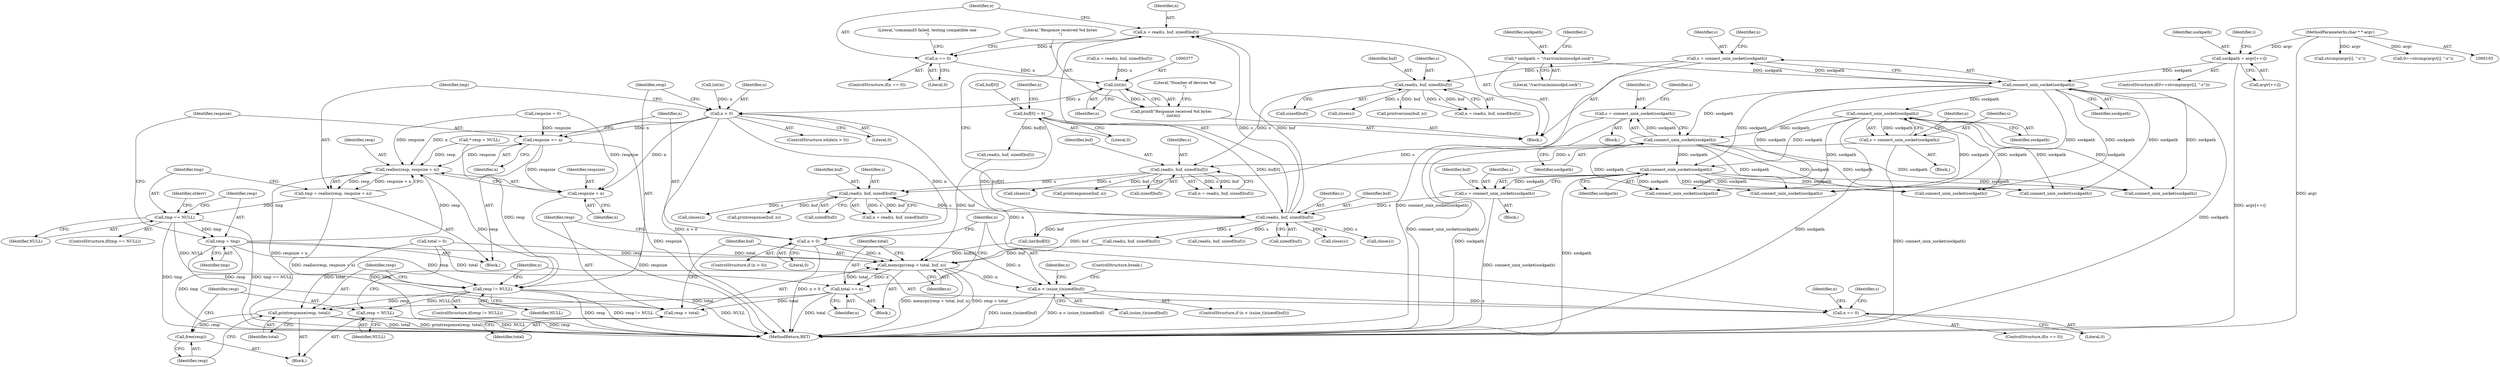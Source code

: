 digraph "0_miniupnp_b238cade9a173c6f751a34acf8ccff838a62aa47_0@API" {
"1000339" [label="(Call,n = read(s, buf, sizeof(buf)))"];
"1000341" [label="(Call,read(s, buf, sizeof(buf)))"];
"1000304" [label="(Call,read(s, buf, sizeof(buf)))"];
"1000290" [label="(Call,s = connect_unix_socket(sockpath))"];
"1000292" [label="(Call,connect_unix_socket(sockpath))"];
"1000258" [label="(Call,connect_unix_socket(sockpath))"];
"1000222" [label="(Call,connect_unix_socket(sockpath))"];
"1000159" [label="(Call,* sockpath = \"/var/run/minissdpd.sock\")"];
"1000182" [label="(Call,sockpath = argv[++i])"];
"1000105" [label="(MethodParameterIn,char * * argv)"];
"1000270" [label="(Call,read(s, buf, sizeof(buf)))"];
"1000232" [label="(Call,read(s, buf, sizeof(buf)))"];
"1000220" [label="(Call,s = connect_unix_socket(sockpath))"];
"1000256" [label="(Call,s = connect_unix_socket(sockpath))"];
"1000324" [label="(Call,s = connect_unix_socket(sockpath))"];
"1000326" [label="(Call,connect_unix_socket(sockpath))"];
"1000328" [label="(Call,buf[0] = 0)"];
"1000347" [label="(Call,n == 0)"];
"1000376" [label="(Call,(int)n)"];
"1000374" [label="(Call,printf(\"Response received %d bytes\n\", (int)n))"];
"1000387" [label="(Call,n > 0)"];
"1000393" [label="(Call,realloc(resp, respsize + n))"];
"1000391" [label="(Call,tmp = realloc(resp, respsize + n))"];
"1000399" [label="(Call,tmp == NULL)"];
"1000407" [label="(Call,resp = tmp)"];
"1000418" [label="(Call,memcpy(resp + total, buf, n))"];
"1000424" [label="(Call,total += n)"];
"1000419" [label="(Call,resp + total)"];
"1000453" [label="(Call,printresponse(resp, total))"];
"1000456" [label="(Call,free(resp))"];
"1000428" [label="(Call,n < (ssize_t)sizeof(buf))"];
"1000462" [label="(Call,n == 0)"];
"1000449" [label="(Call,resp != NULL)"];
"1000458" [label="(Call,resp = NULL)"];
"1000395" [label="(Call,respsize + n)"];
"1000410" [label="(Call,respsize += n)"];
"1000414" [label="(Call,n > 0)"];
"1000400" [label="(Identifier,tmp)"];
"1000177" [label="(Call,strcmp(argv[i], \"-s\"))"];
"1000438" [label="(Call,read(s, buf, sizeof(buf)))"];
"1000388" [label="(Identifier,n)"];
"1000420" [label="(Identifier,resp)"];
"1000463" [label="(Identifier,n)"];
"1000367" [label="(Call,n = read(s, buf, sizeof(buf)))"];
"1000416" [label="(Literal,0)"];
"1000458" [label="(Call,resp = NULL)"];
"1000399" [label="(Call,tmp == NULL)"];
"1000386" [label="(ControlStructure,while(n > 0))"];
"1000257" [label="(Identifier,s)"];
"1000357" [label="(Call,connect_unix_socket(sockpath))"];
"1000417" [label="(Block,)"];
"1000272" [label="(Identifier,buf)"];
"1000369" [label="(Call,read(s, buf, sizeof(buf)))"];
"1000183" [label="(Identifier,sockpath)"];
"1000302" [label="(Call,n = read(s, buf, sizeof(buf)))"];
"1000428" [label="(Call,n < (ssize_t)sizeof(buf))"];
"1000375" [label="(Literal,\"Response received %d bytes\n\")"];
"1000233" [label="(Identifier,s)"];
"1000332" [label="(Literal,0)"];
"1000473" [label="(Identifier,n)"];
"1000175" [label="(Call,0==strcmp(argv[i], \"-s\"))"];
"1000456" [label="(Call,free(resp))"];
"1000450" [label="(Identifier,resp)"];
"1000268" [label="(Call,n = read(s, buf, sizeof(buf)))"];
"1000325" [label="(Identifier,s)"];
"1000225" [label="(Identifier,n)"];
"1000470" [label="(Call,connect_unix_socket(sockpath))"];
"1000172" [label="(Identifier,i)"];
"1000426" [label="(Identifier,n)"];
"1000404" [label="(Identifier,stderr)"];
"1000486" [label="(Call,read(s, buf, sizeof(buf)))"];
"1000322" [label="(Call,close(s))"];
"1000222" [label="(Call,connect_unix_socket(sockpath))"];
"1000270" [label="(Call,read(s, buf, sizeof(buf)))"];
"1000339" [label="(Call,n = read(s, buf, sizeof(buf)))"];
"1000423" [label="(Identifier,n)"];
"1000460" [label="(Identifier,NULL)"];
"1000258" [label="(Call,connect_unix_socket(sockpath))"];
"1000330" [label="(Identifier,buf)"];
"1000329" [label="(Call,buf[0])"];
"1000324" [label="(Call,s = connect_unix_socket(sockpath))"];
"1000424" [label="(Call,total += n)"];
"1000381" [label="(Call,(int)buf[0])"];
"1000230" [label="(Call,n = read(s, buf, sizeof(buf)))"];
"1000429" [label="(Identifier,n)"];
"1000159" [label="(Call,* sockpath = \"/var/run/minissdpd.sock\")"];
"1000261" [label="(Identifier,n)"];
"1000105" [label="(MethodParameterIn,char * * argv)"];
"1000418" [label="(Call,memcpy(resp + total, buf, n))"];
"1000327" [label="(Identifier,sockpath)"];
"1000392" [label="(Identifier,tmp)"];
"1000419" [label="(Call,resp + total)"];
"1000341" [label="(Call,read(s, buf, sizeof(buf)))"];
"1000410" [label="(Call,respsize += n)"];
"1000415" [label="(Identifier,n)"];
"1000259" [label="(Identifier,sockpath)"];
"1000376" [label="(Call,(int)n)"];
"1000235" [label="(Call,sizeof(buf))"];
"1000387" [label="(Call,n > 0)"];
"1000306" [label="(Identifier,buf)"];
"1000326" [label="(Call,connect_unix_socket(sockpath))"];
"1000352" [label="(Literal,\"command3 failed, testing compatible one\n\")"];
"1000437" [label="(Identifier,n)"];
"1000287" [label="(Block,)"];
"1000232" [label="(Call,read(s, buf, sizeof(buf)))"];
"1000412" [label="(Identifier,n)"];
"1000396" [label="(Identifier,respsize)"];
"1000334" [label="(Identifier,n)"];
"1000305" [label="(Identifier,s)"];
"1000448" [label="(ControlStructure,if(resp != NULL))"];
"1000427" [label="(ControlStructure,if (n < (ssize_t)sizeof(buf)))"];
"1000393" [label="(Call,realloc(resp, respsize + n))"];
"1000451" [label="(Identifier,NULL)"];
"1000540" [label="(Call,connect_unix_socket(sockpath))"];
"1000459" [label="(Identifier,resp)"];
"1000161" [label="(Literal,\"/var/run/minissdpd.sock\")"];
"1000452" [label="(Block,)"];
"1000409" [label="(Identifier,tmp)"];
"1000254" [label="(Call,close(s))"];
"1000455" [label="(Identifier,total)"];
"1000461" [label="(ControlStructure,if(n == 0))"];
"1000291" [label="(Identifier,s)"];
"1000184" [label="(Call,argv[++i])"];
"1000411" [label="(Identifier,respsize)"];
"1000435" [label="(ControlStructure,break;)"];
"1000343" [label="(Identifier,buf)"];
"1000342" [label="(Identifier,s)"];
"1000314" [label="(Call,printresponse(buf, n))"];
"1000155" [label="(Call,total = 0)"];
"1000380" [label="(Literal,\"Number of devices %d\n\")"];
"1000292" [label="(Call,connect_unix_socket(sockpath))"];
"1000344" [label="(Call,sizeof(buf))"];
"1000234" [label="(Identifier,buf)"];
"1000374" [label="(Call,printf(\"Response received %d bytes\n\", (int)n))"];
"1000407" [label="(Call,resp = tmp)"];
"1000290" [label="(Call,s = connect_unix_socket(sockpath))"];
"1000346" [label="(ControlStructure,if(n == 0))"];
"1000271" [label="(Identifier,s)"];
"1000349" [label="(Literal,0)"];
"1000149" [label="(Call,respsize = 0)"];
"1000293" [label="(Identifier,sockpath)"];
"1000223" [label="(Identifier,sockpath)"];
"1000445" [label="(Call,(int)n)"];
"1000304" [label="(Call,read(s, buf, sizeof(buf)))"];
"1000401" [label="(Identifier,NULL)"];
"1000572" [label="(Call,connect_unix_socket(sockpath))"];
"1000467" [label="(Identifier,s)"];
"1000394" [label="(Identifier,resp)"];
"1000449" [label="(Call,resp != NULL)"];
"1000391" [label="(Call,tmp = realloc(resp, respsize + n))"];
"1000347" [label="(Call,n == 0)"];
"1000414" [label="(Call,n > 0)"];
"1000288" [label="(Call,close(s))"];
"1000464" [label="(Literal,0)"];
"1000378" [label="(Identifier,n)"];
"1000599" [label="(MethodReturn,RET)"];
"1000280" [label="(Call,printresponse(buf, n))"];
"1000348" [label="(Identifier,n)"];
"1000321" [label="(Block,)"];
"1000220" [label="(Call,s = connect_unix_socket(sockpath))"];
"1000454" [label="(Identifier,resp)"];
"1000389" [label="(Literal,0)"];
"1000295" [label="(Identifier,n)"];
"1000390" [label="(Block,)"];
"1000247" [label="(Call,printversion(buf, n))"];
"1000182" [label="(Call,sockpath = argv[++i])"];
"1000164" [label="(Identifier,i)"];
"1000174" [label="(ControlStructure,if(0==strcmp(argv[i], \"-s\")))"];
"1000508" [label="(Call,connect_unix_socket(sockpath))"];
"1000251" [label="(Block,)"];
"1000256" [label="(Call,s = connect_unix_socket(sockpath))"];
"1000453" [label="(Call,printresponse(resp, total))"];
"1000145" [label="(Call,* resp = NULL)"];
"1000408" [label="(Identifier,resp)"];
"1000395" [label="(Call,respsize + n)"];
"1000457" [label="(Identifier,resp)"];
"1000397" [label="(Identifier,n)"];
"1000328" [label="(Call,buf[0] = 0)"];
"1000466" [label="(Call,close(s))"];
"1000413" [label="(ControlStructure,if (n > 0))"];
"1000106" [label="(Block,)"];
"1000273" [label="(Call,sizeof(buf))"];
"1000221" [label="(Identifier,s)"];
"1000425" [label="(Identifier,total)"];
"1000340" [label="(Identifier,n)"];
"1000430" [label="(Call,(ssize_t)sizeof(buf))"];
"1000421" [label="(Identifier,total)"];
"1000398" [label="(ControlStructure,if(tmp == NULL))"];
"1000422" [label="(Identifier,buf)"];
"1000353" [label="(Call,close(s))"];
"1000307" [label="(Call,sizeof(buf))"];
"1000160" [label="(Identifier,sockpath)"];
"1000462" [label="(Call,n == 0)"];
"1000339" -> "1000106"  [label="AST: "];
"1000339" -> "1000341"  [label="CFG: "];
"1000340" -> "1000339"  [label="AST: "];
"1000341" -> "1000339"  [label="AST: "];
"1000348" -> "1000339"  [label="CFG: "];
"1000341" -> "1000339"  [label="DDG: s"];
"1000341" -> "1000339"  [label="DDG: buf"];
"1000339" -> "1000347"  [label="DDG: n"];
"1000341" -> "1000344"  [label="CFG: "];
"1000342" -> "1000341"  [label="AST: "];
"1000343" -> "1000341"  [label="AST: "];
"1000344" -> "1000341"  [label="AST: "];
"1000304" -> "1000341"  [label="DDG: s"];
"1000324" -> "1000341"  [label="DDG: s"];
"1000328" -> "1000341"  [label="DDG: buf[0]"];
"1000341" -> "1000353"  [label="DDG: s"];
"1000341" -> "1000381"  [label="DDG: buf"];
"1000341" -> "1000418"  [label="DDG: buf"];
"1000341" -> "1000438"  [label="DDG: s"];
"1000341" -> "1000466"  [label="DDG: s"];
"1000341" -> "1000486"  [label="DDG: s"];
"1000304" -> "1000302"  [label="AST: "];
"1000304" -> "1000307"  [label="CFG: "];
"1000305" -> "1000304"  [label="AST: "];
"1000306" -> "1000304"  [label="AST: "];
"1000307" -> "1000304"  [label="AST: "];
"1000302" -> "1000304"  [label="CFG: "];
"1000304" -> "1000302"  [label="DDG: s"];
"1000304" -> "1000302"  [label="DDG: buf"];
"1000290" -> "1000304"  [label="DDG: s"];
"1000270" -> "1000304"  [label="DDG: s"];
"1000304" -> "1000314"  [label="DDG: buf"];
"1000304" -> "1000322"  [label="DDG: s"];
"1000290" -> "1000287"  [label="AST: "];
"1000290" -> "1000292"  [label="CFG: "];
"1000291" -> "1000290"  [label="AST: "];
"1000292" -> "1000290"  [label="AST: "];
"1000295" -> "1000290"  [label="CFG: "];
"1000290" -> "1000599"  [label="DDG: connect_unix_socket(sockpath)"];
"1000292" -> "1000290"  [label="DDG: sockpath"];
"1000292" -> "1000293"  [label="CFG: "];
"1000293" -> "1000292"  [label="AST: "];
"1000292" -> "1000599"  [label="DDG: sockpath"];
"1000258" -> "1000292"  [label="DDG: sockpath"];
"1000222" -> "1000292"  [label="DDG: sockpath"];
"1000292" -> "1000326"  [label="DDG: sockpath"];
"1000292" -> "1000357"  [label="DDG: sockpath"];
"1000292" -> "1000470"  [label="DDG: sockpath"];
"1000292" -> "1000508"  [label="DDG: sockpath"];
"1000292" -> "1000540"  [label="DDG: sockpath"];
"1000292" -> "1000572"  [label="DDG: sockpath"];
"1000258" -> "1000256"  [label="AST: "];
"1000258" -> "1000259"  [label="CFG: "];
"1000259" -> "1000258"  [label="AST: "];
"1000256" -> "1000258"  [label="CFG: "];
"1000258" -> "1000599"  [label="DDG: sockpath"];
"1000258" -> "1000256"  [label="DDG: sockpath"];
"1000222" -> "1000258"  [label="DDG: sockpath"];
"1000258" -> "1000326"  [label="DDG: sockpath"];
"1000258" -> "1000357"  [label="DDG: sockpath"];
"1000258" -> "1000470"  [label="DDG: sockpath"];
"1000258" -> "1000508"  [label="DDG: sockpath"];
"1000258" -> "1000540"  [label="DDG: sockpath"];
"1000258" -> "1000572"  [label="DDG: sockpath"];
"1000222" -> "1000220"  [label="AST: "];
"1000222" -> "1000223"  [label="CFG: "];
"1000223" -> "1000222"  [label="AST: "];
"1000220" -> "1000222"  [label="CFG: "];
"1000222" -> "1000599"  [label="DDG: sockpath"];
"1000222" -> "1000220"  [label="DDG: sockpath"];
"1000159" -> "1000222"  [label="DDG: sockpath"];
"1000182" -> "1000222"  [label="DDG: sockpath"];
"1000222" -> "1000326"  [label="DDG: sockpath"];
"1000222" -> "1000357"  [label="DDG: sockpath"];
"1000222" -> "1000470"  [label="DDG: sockpath"];
"1000222" -> "1000508"  [label="DDG: sockpath"];
"1000222" -> "1000540"  [label="DDG: sockpath"];
"1000222" -> "1000572"  [label="DDG: sockpath"];
"1000159" -> "1000106"  [label="AST: "];
"1000159" -> "1000161"  [label="CFG: "];
"1000160" -> "1000159"  [label="AST: "];
"1000161" -> "1000159"  [label="AST: "];
"1000164" -> "1000159"  [label="CFG: "];
"1000182" -> "1000174"  [label="AST: "];
"1000182" -> "1000184"  [label="CFG: "];
"1000183" -> "1000182"  [label="AST: "];
"1000184" -> "1000182"  [label="AST: "];
"1000172" -> "1000182"  [label="CFG: "];
"1000182" -> "1000599"  [label="DDG: argv[++i]"];
"1000105" -> "1000182"  [label="DDG: argv"];
"1000105" -> "1000103"  [label="AST: "];
"1000105" -> "1000599"  [label="DDG: argv"];
"1000105" -> "1000175"  [label="DDG: argv"];
"1000105" -> "1000177"  [label="DDG: argv"];
"1000270" -> "1000268"  [label="AST: "];
"1000270" -> "1000273"  [label="CFG: "];
"1000271" -> "1000270"  [label="AST: "];
"1000272" -> "1000270"  [label="AST: "];
"1000273" -> "1000270"  [label="AST: "];
"1000268" -> "1000270"  [label="CFG: "];
"1000270" -> "1000268"  [label="DDG: s"];
"1000270" -> "1000268"  [label="DDG: buf"];
"1000232" -> "1000270"  [label="DDG: s"];
"1000256" -> "1000270"  [label="DDG: s"];
"1000270" -> "1000280"  [label="DDG: buf"];
"1000270" -> "1000288"  [label="DDG: s"];
"1000232" -> "1000230"  [label="AST: "];
"1000232" -> "1000235"  [label="CFG: "];
"1000233" -> "1000232"  [label="AST: "];
"1000234" -> "1000232"  [label="AST: "];
"1000235" -> "1000232"  [label="AST: "];
"1000230" -> "1000232"  [label="CFG: "];
"1000232" -> "1000230"  [label="DDG: s"];
"1000232" -> "1000230"  [label="DDG: buf"];
"1000220" -> "1000232"  [label="DDG: s"];
"1000232" -> "1000247"  [label="DDG: buf"];
"1000232" -> "1000254"  [label="DDG: s"];
"1000220" -> "1000106"  [label="AST: "];
"1000221" -> "1000220"  [label="AST: "];
"1000225" -> "1000220"  [label="CFG: "];
"1000220" -> "1000599"  [label="DDG: connect_unix_socket(sockpath)"];
"1000256" -> "1000251"  [label="AST: "];
"1000257" -> "1000256"  [label="AST: "];
"1000261" -> "1000256"  [label="CFG: "];
"1000256" -> "1000599"  [label="DDG: connect_unix_socket(sockpath)"];
"1000324" -> "1000321"  [label="AST: "];
"1000324" -> "1000326"  [label="CFG: "];
"1000325" -> "1000324"  [label="AST: "];
"1000326" -> "1000324"  [label="AST: "];
"1000330" -> "1000324"  [label="CFG: "];
"1000324" -> "1000599"  [label="DDG: connect_unix_socket(sockpath)"];
"1000326" -> "1000324"  [label="DDG: sockpath"];
"1000326" -> "1000327"  [label="CFG: "];
"1000327" -> "1000326"  [label="AST: "];
"1000326" -> "1000599"  [label="DDG: sockpath"];
"1000326" -> "1000357"  [label="DDG: sockpath"];
"1000326" -> "1000470"  [label="DDG: sockpath"];
"1000326" -> "1000508"  [label="DDG: sockpath"];
"1000326" -> "1000540"  [label="DDG: sockpath"];
"1000326" -> "1000572"  [label="DDG: sockpath"];
"1000328" -> "1000106"  [label="AST: "];
"1000328" -> "1000332"  [label="CFG: "];
"1000329" -> "1000328"  [label="AST: "];
"1000332" -> "1000328"  [label="AST: "];
"1000334" -> "1000328"  [label="CFG: "];
"1000328" -> "1000369"  [label="DDG: buf[0]"];
"1000328" -> "1000381"  [label="DDG: buf[0]"];
"1000347" -> "1000346"  [label="AST: "];
"1000347" -> "1000349"  [label="CFG: "];
"1000348" -> "1000347"  [label="AST: "];
"1000349" -> "1000347"  [label="AST: "];
"1000352" -> "1000347"  [label="CFG: "];
"1000375" -> "1000347"  [label="CFG: "];
"1000347" -> "1000376"  [label="DDG: n"];
"1000376" -> "1000374"  [label="AST: "];
"1000376" -> "1000378"  [label="CFG: "];
"1000377" -> "1000376"  [label="AST: "];
"1000378" -> "1000376"  [label="AST: "];
"1000374" -> "1000376"  [label="CFG: "];
"1000376" -> "1000374"  [label="DDG: n"];
"1000367" -> "1000376"  [label="DDG: n"];
"1000376" -> "1000387"  [label="DDG: n"];
"1000374" -> "1000106"  [label="AST: "];
"1000375" -> "1000374"  [label="AST: "];
"1000380" -> "1000374"  [label="CFG: "];
"1000387" -> "1000386"  [label="AST: "];
"1000387" -> "1000389"  [label="CFG: "];
"1000388" -> "1000387"  [label="AST: "];
"1000389" -> "1000387"  [label="AST: "];
"1000392" -> "1000387"  [label="CFG: "];
"1000450" -> "1000387"  [label="CFG: "];
"1000387" -> "1000599"  [label="DDG: n > 0"];
"1000445" -> "1000387"  [label="DDG: n"];
"1000387" -> "1000393"  [label="DDG: n"];
"1000387" -> "1000395"  [label="DDG: n"];
"1000387" -> "1000410"  [label="DDG: n"];
"1000387" -> "1000414"  [label="DDG: n"];
"1000387" -> "1000462"  [label="DDG: n"];
"1000393" -> "1000391"  [label="AST: "];
"1000393" -> "1000395"  [label="CFG: "];
"1000394" -> "1000393"  [label="AST: "];
"1000395" -> "1000393"  [label="AST: "];
"1000391" -> "1000393"  [label="CFG: "];
"1000393" -> "1000599"  [label="DDG: respsize + n"];
"1000393" -> "1000391"  [label="DDG: resp"];
"1000393" -> "1000391"  [label="DDG: respsize + n"];
"1000407" -> "1000393"  [label="DDG: resp"];
"1000145" -> "1000393"  [label="DDG: resp"];
"1000410" -> "1000393"  [label="DDG: respsize"];
"1000149" -> "1000393"  [label="DDG: respsize"];
"1000393" -> "1000449"  [label="DDG: resp"];
"1000391" -> "1000390"  [label="AST: "];
"1000392" -> "1000391"  [label="AST: "];
"1000400" -> "1000391"  [label="CFG: "];
"1000391" -> "1000599"  [label="DDG: realloc(resp, respsize + n)"];
"1000391" -> "1000399"  [label="DDG: tmp"];
"1000399" -> "1000398"  [label="AST: "];
"1000399" -> "1000401"  [label="CFG: "];
"1000400" -> "1000399"  [label="AST: "];
"1000401" -> "1000399"  [label="AST: "];
"1000404" -> "1000399"  [label="CFG: "];
"1000408" -> "1000399"  [label="CFG: "];
"1000399" -> "1000599"  [label="DDG: tmp"];
"1000399" -> "1000599"  [label="DDG: tmp == NULL"];
"1000399" -> "1000407"  [label="DDG: tmp"];
"1000399" -> "1000449"  [label="DDG: NULL"];
"1000407" -> "1000390"  [label="AST: "];
"1000407" -> "1000409"  [label="CFG: "];
"1000408" -> "1000407"  [label="AST: "];
"1000409" -> "1000407"  [label="AST: "];
"1000411" -> "1000407"  [label="CFG: "];
"1000407" -> "1000599"  [label="DDG: tmp"];
"1000407" -> "1000418"  [label="DDG: resp"];
"1000407" -> "1000419"  [label="DDG: resp"];
"1000407" -> "1000449"  [label="DDG: resp"];
"1000418" -> "1000417"  [label="AST: "];
"1000418" -> "1000423"  [label="CFG: "];
"1000419" -> "1000418"  [label="AST: "];
"1000422" -> "1000418"  [label="AST: "];
"1000423" -> "1000418"  [label="AST: "];
"1000425" -> "1000418"  [label="CFG: "];
"1000418" -> "1000599"  [label="DDG: memcpy(resp + total, buf, n)"];
"1000418" -> "1000599"  [label="DDG: resp + total"];
"1000424" -> "1000418"  [label="DDG: total"];
"1000155" -> "1000418"  [label="DDG: total"];
"1000381" -> "1000418"  [label="DDG: buf[0]"];
"1000438" -> "1000418"  [label="DDG: buf"];
"1000369" -> "1000418"  [label="DDG: buf"];
"1000414" -> "1000418"  [label="DDG: n"];
"1000418" -> "1000424"  [label="DDG: n"];
"1000418" -> "1000428"  [label="DDG: n"];
"1000424" -> "1000417"  [label="AST: "];
"1000424" -> "1000426"  [label="CFG: "];
"1000425" -> "1000424"  [label="AST: "];
"1000426" -> "1000424"  [label="AST: "];
"1000429" -> "1000424"  [label="CFG: "];
"1000424" -> "1000599"  [label="DDG: total"];
"1000424" -> "1000419"  [label="DDG: total"];
"1000155" -> "1000424"  [label="DDG: total"];
"1000424" -> "1000453"  [label="DDG: total"];
"1000419" -> "1000421"  [label="CFG: "];
"1000420" -> "1000419"  [label="AST: "];
"1000421" -> "1000419"  [label="AST: "];
"1000422" -> "1000419"  [label="CFG: "];
"1000155" -> "1000419"  [label="DDG: total"];
"1000453" -> "1000452"  [label="AST: "];
"1000453" -> "1000455"  [label="CFG: "];
"1000454" -> "1000453"  [label="AST: "];
"1000455" -> "1000453"  [label="AST: "];
"1000457" -> "1000453"  [label="CFG: "];
"1000453" -> "1000599"  [label="DDG: total"];
"1000453" -> "1000599"  [label="DDG: printresponse(resp, total)"];
"1000449" -> "1000453"  [label="DDG: resp"];
"1000155" -> "1000453"  [label="DDG: total"];
"1000453" -> "1000456"  [label="DDG: resp"];
"1000456" -> "1000452"  [label="AST: "];
"1000456" -> "1000457"  [label="CFG: "];
"1000457" -> "1000456"  [label="AST: "];
"1000459" -> "1000456"  [label="CFG: "];
"1000428" -> "1000427"  [label="AST: "];
"1000428" -> "1000430"  [label="CFG: "];
"1000429" -> "1000428"  [label="AST: "];
"1000430" -> "1000428"  [label="AST: "];
"1000435" -> "1000428"  [label="CFG: "];
"1000437" -> "1000428"  [label="CFG: "];
"1000428" -> "1000599"  [label="DDG: n < (ssize_t)sizeof(buf)"];
"1000428" -> "1000599"  [label="DDG: (ssize_t)sizeof(buf)"];
"1000414" -> "1000428"  [label="DDG: n"];
"1000428" -> "1000462"  [label="DDG: n"];
"1000462" -> "1000461"  [label="AST: "];
"1000462" -> "1000464"  [label="CFG: "];
"1000463" -> "1000462"  [label="AST: "];
"1000464" -> "1000462"  [label="AST: "];
"1000467" -> "1000462"  [label="CFG: "];
"1000473" -> "1000462"  [label="CFG: "];
"1000449" -> "1000448"  [label="AST: "];
"1000449" -> "1000451"  [label="CFG: "];
"1000450" -> "1000449"  [label="AST: "];
"1000451" -> "1000449"  [label="AST: "];
"1000454" -> "1000449"  [label="CFG: "];
"1000463" -> "1000449"  [label="CFG: "];
"1000449" -> "1000599"  [label="DDG: resp"];
"1000449" -> "1000599"  [label="DDG: resp != NULL"];
"1000449" -> "1000599"  [label="DDG: NULL"];
"1000145" -> "1000449"  [label="DDG: resp"];
"1000449" -> "1000458"  [label="DDG: NULL"];
"1000458" -> "1000452"  [label="AST: "];
"1000458" -> "1000460"  [label="CFG: "];
"1000459" -> "1000458"  [label="AST: "];
"1000460" -> "1000458"  [label="AST: "];
"1000463" -> "1000458"  [label="CFG: "];
"1000458" -> "1000599"  [label="DDG: NULL"];
"1000458" -> "1000599"  [label="DDG: resp"];
"1000395" -> "1000397"  [label="CFG: "];
"1000396" -> "1000395"  [label="AST: "];
"1000397" -> "1000395"  [label="AST: "];
"1000395" -> "1000599"  [label="DDG: respsize"];
"1000410" -> "1000395"  [label="DDG: respsize"];
"1000149" -> "1000395"  [label="DDG: respsize"];
"1000410" -> "1000390"  [label="AST: "];
"1000410" -> "1000412"  [label="CFG: "];
"1000411" -> "1000410"  [label="AST: "];
"1000412" -> "1000410"  [label="AST: "];
"1000415" -> "1000410"  [label="CFG: "];
"1000410" -> "1000599"  [label="DDG: respsize"];
"1000149" -> "1000410"  [label="DDG: respsize"];
"1000414" -> "1000413"  [label="AST: "];
"1000414" -> "1000416"  [label="CFG: "];
"1000415" -> "1000414"  [label="AST: "];
"1000416" -> "1000414"  [label="AST: "];
"1000420" -> "1000414"  [label="CFG: "];
"1000429" -> "1000414"  [label="CFG: "];
"1000414" -> "1000599"  [label="DDG: n > 0"];
}
